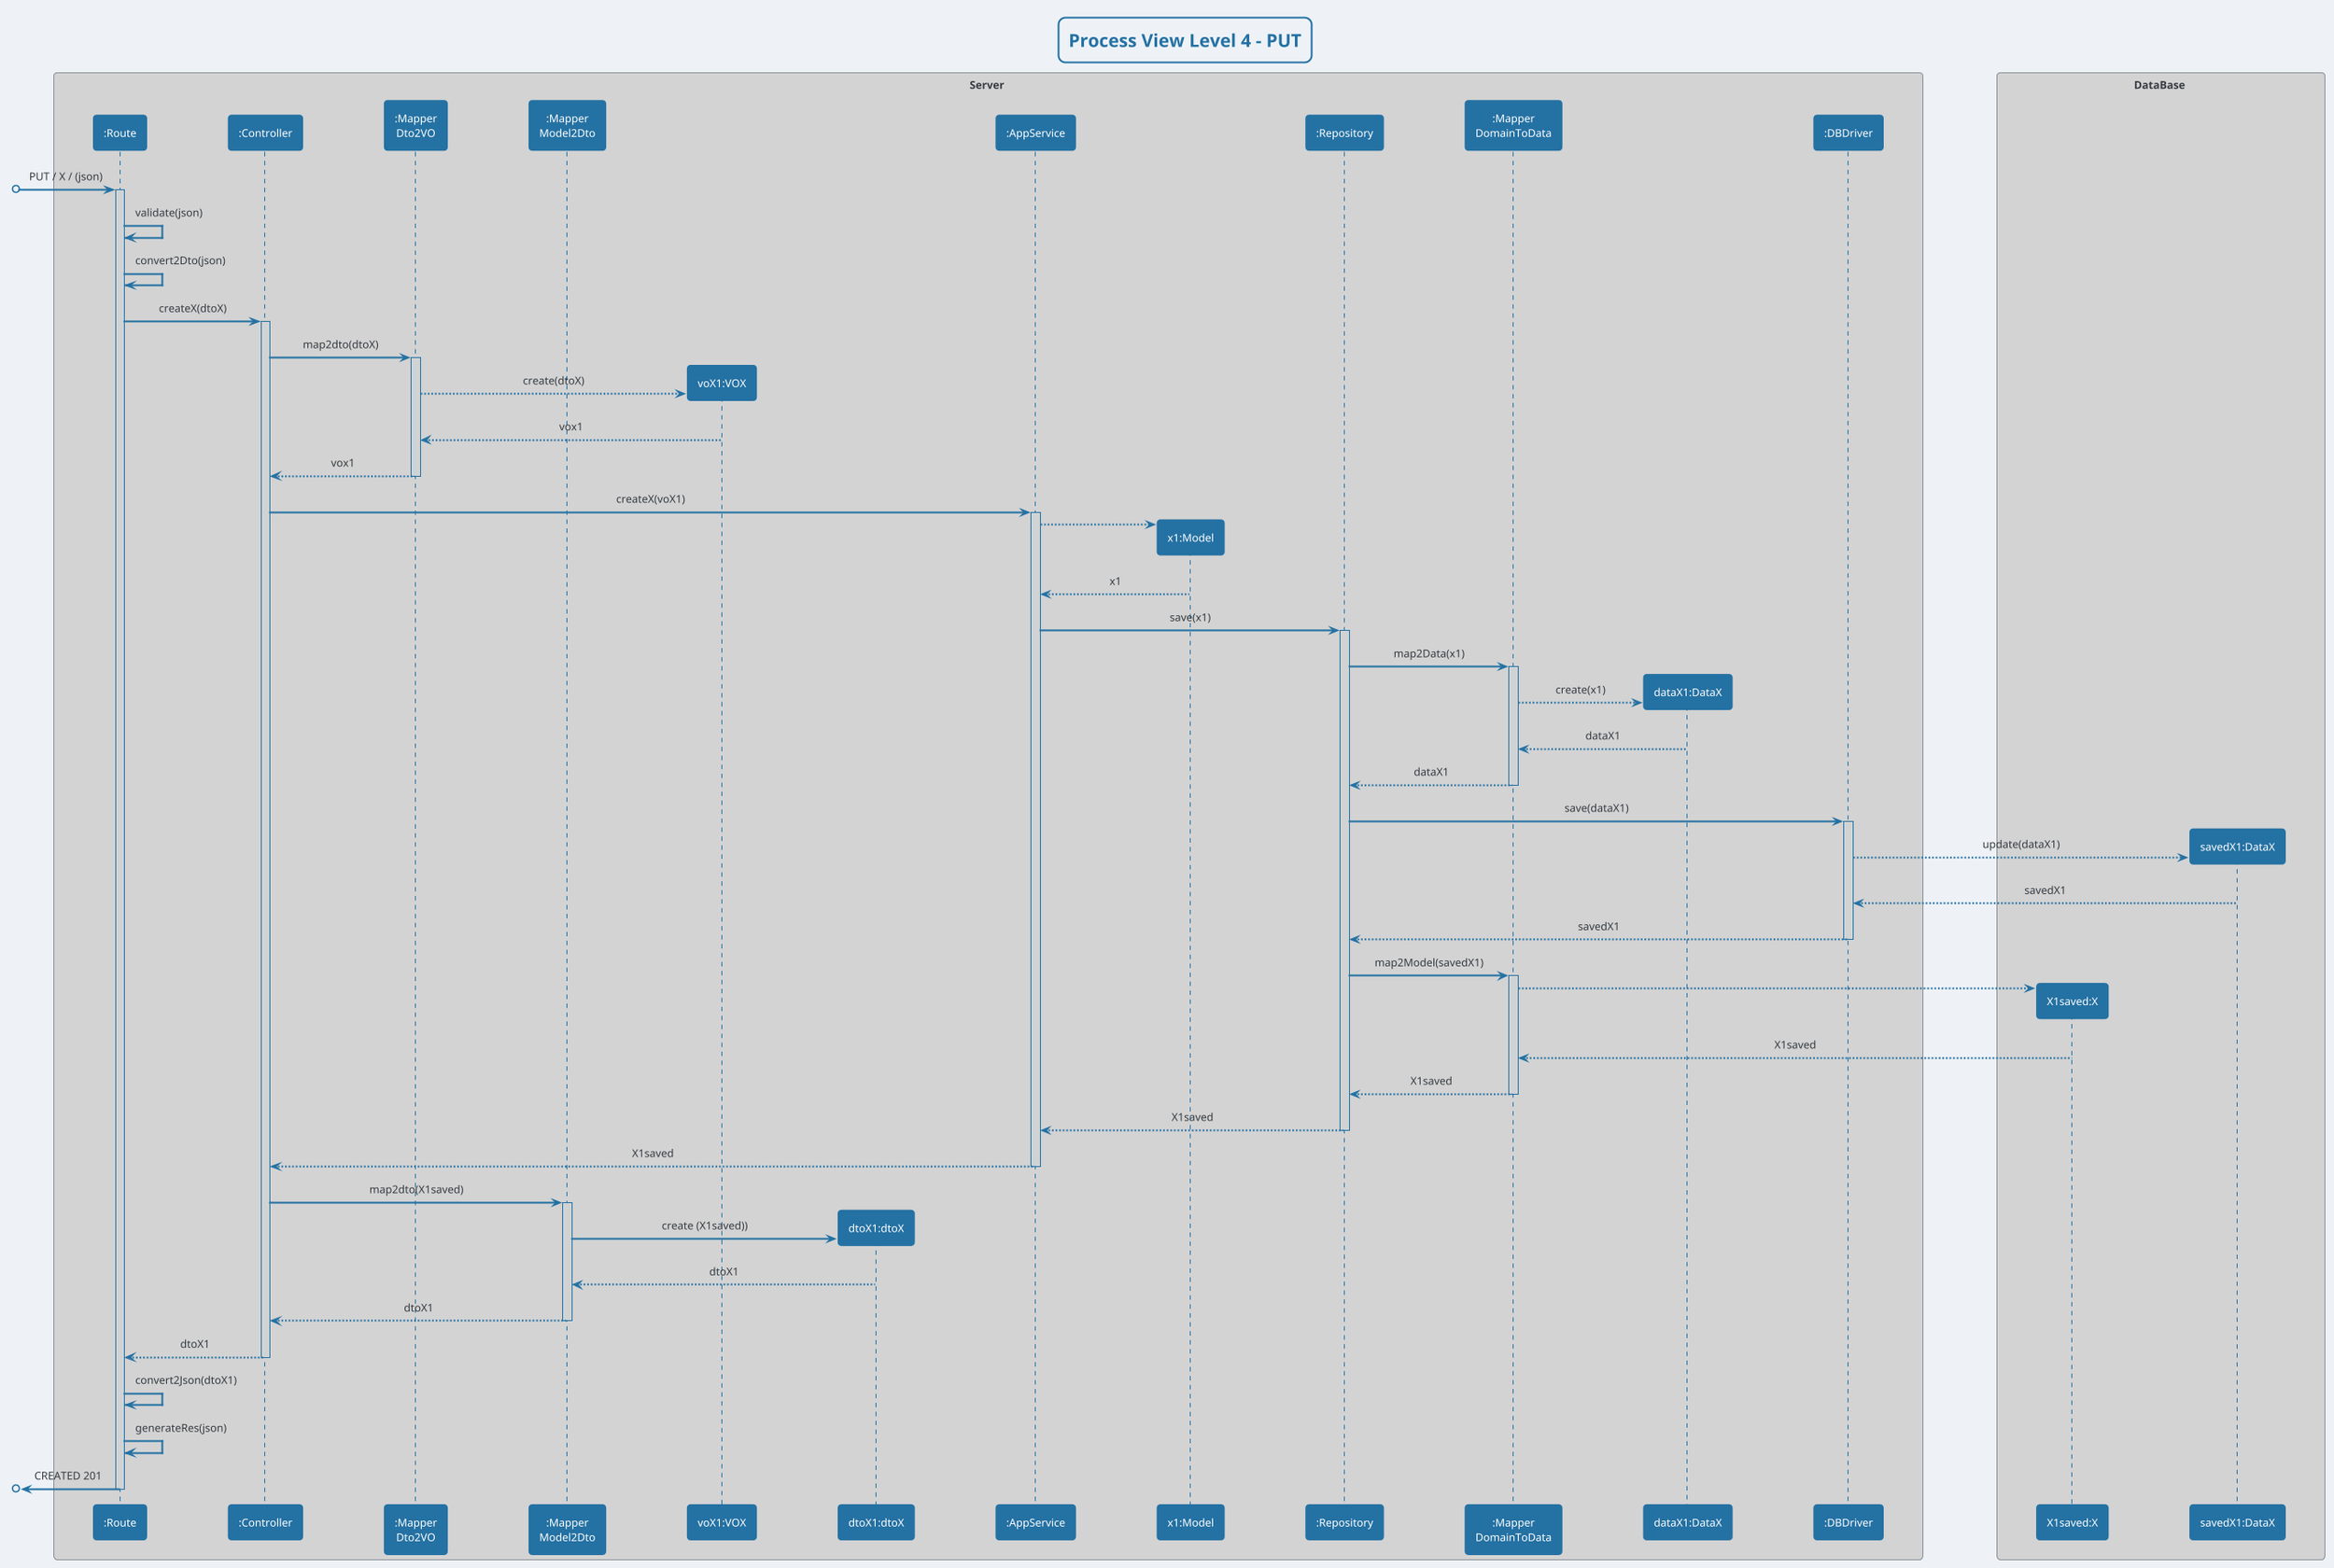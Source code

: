 @startuml

!theme cerulean
skinparam backgroundColor #EEF2F7
skinparam titleBorderRoundCorner 15
skinparam titleBorderThickness 2
skinparam titleBorderColor #2471A3
skinparam titleFontColor #2471A3
skinparam sequenceArrowThickness 2
skinparam defaultTextAlignment center
skinparam sequenceParticipantBorderThickness 2
skinparam sequenceParticipantFontColor white
skinparam sequenceLifeLineBorderColor #2471A3
skinparam sequenceLifeLineBorderThickness 1.5
skinparam sequenceParticipantBackgroundColor #2471A3
skinparam sequenceParticipantBorderColor #2471A3
skinparam ArrowColor #2471A3
skinparam ArrowThickness 2
skinparam sequenceLifeLineBackgroundColor #D0D3D4


title Process View Level 4 - PUT

box Server #lightgray
participant ":Route" as route
participant ":Controller" as controller
participant ":Mapper\nDto2VO" as dtotovo
participant ":Mapper\nModel2Dto" as modeltodto
participant "voX1:VOX" as vox1
participant "dtoX1:dtoX" as dtoX
participant ":AppService" as appservice
participant "x1:Model" as model
participant ":Repository" as repository
participant ":Mapper\nDomainToData" as domtodata
participant "dataX1:DataX" as data
participant ":DBDriver" as bddriver
endbox

box DataBase #lightgray
participant "X1saved:X" as x1saved
participant "savedX1:DataX" as savedx1
end box

[o-> route : PUT / X / (json)
activate route
route -> route : validate(json)
route -> route : convert2Dto(json)
route -> controller : createX(dtoX)
activate controller
controller -> dtotovo : map2dto(dtoX)
activate dtotovo
dtotovo --> vox1** : create(dtoX)
vox1 --> dtotovo : vox1
dtotovo --> controller :vox1
deactivate dtotovo
controller -> appservice : createX(voX1)
activate appservice
appservice --> model**
model --> appservice : x1
appservice -> repository : save(x1)
activate repository
repository -> domtodata : map2Data(x1)
activate domtodata
domtodata --> data** : create(x1)
data --> domtodata : dataX1
domtodata --> repository : dataX1
deactivate domtodata
repository -> bddriver : save(dataX1)
activate bddriver
bddriver --> savedx1** : update(dataX1)
savedx1 --> bddriver : savedX1
bddriver --> repository : savedX1
deactivate bddriver
repository -> domtodata : map2Model(savedX1)
activate domtodata
domtodata --> x1saved** :
x1saved --> domtodata : X1saved
domtodata --> repository : X1saved
deactivate domtodata
repository --> appservice : X1saved
deactivate repository
appservice --> controller : X1saved
deactivate appservice
controller -> modeltodto : map2dto(X1saved)
activate modeltodto
modeltodto -> dtoX** : create (X1saved))
dtoX --> modeltodto : dtoX1
modeltodto --> controller : dtoX1
deactivate modeltodto
controller --> route : dtoX1
deactivate controller
route -> route : convert2Json(dtoX1)
route -> route : generateRes(json)
[o<- route : CREATED 201
deactivate route

@enduml